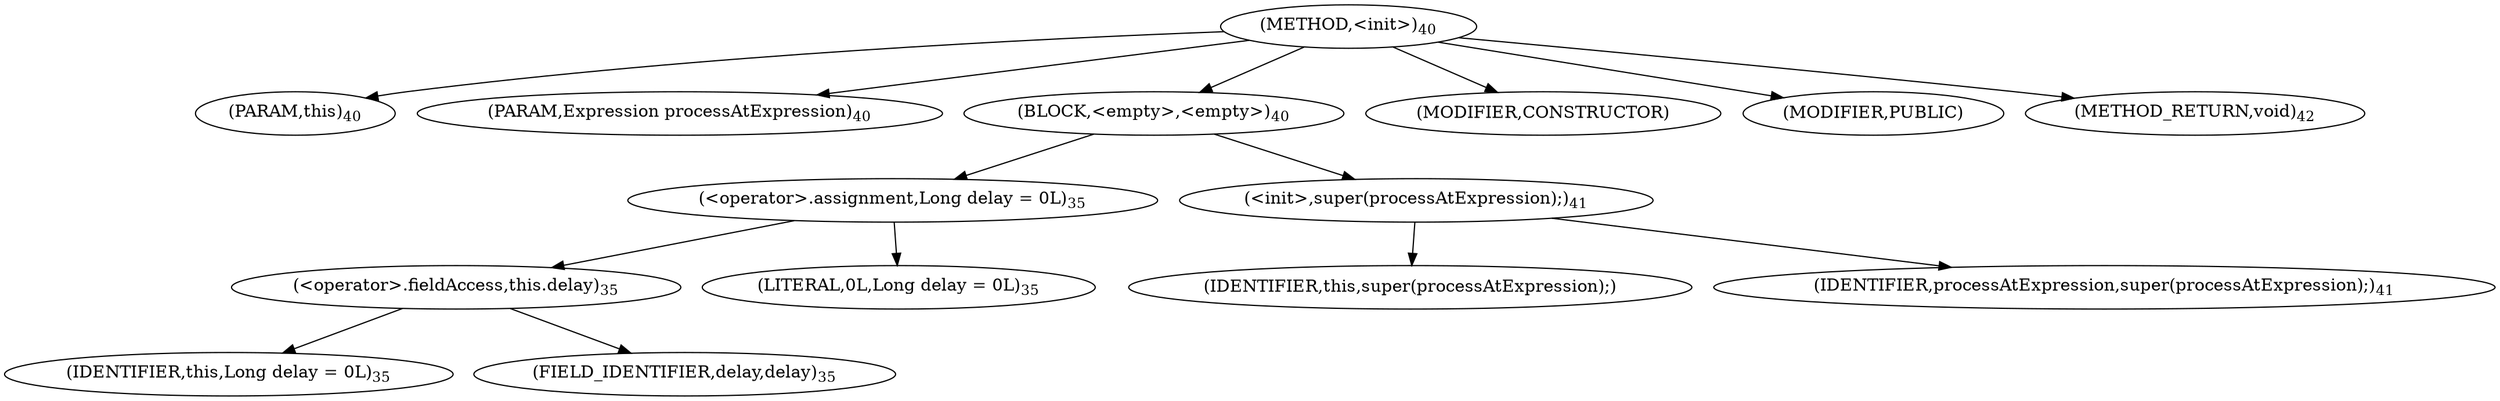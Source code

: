 digraph "&lt;init&gt;" {  
"37" [label = <(METHOD,&lt;init&gt;)<SUB>40</SUB>> ]
"4" [label = <(PARAM,this)<SUB>40</SUB>> ]
"38" [label = <(PARAM,Expression processAtExpression)<SUB>40</SUB>> ]
"39" [label = <(BLOCK,&lt;empty&gt;,&lt;empty&gt;)<SUB>40</SUB>> ]
"40" [label = <(&lt;operator&gt;.assignment,Long delay = 0L)<SUB>35</SUB>> ]
"41" [label = <(&lt;operator&gt;.fieldAccess,this.delay)<SUB>35</SUB>> ]
"42" [label = <(IDENTIFIER,this,Long delay = 0L)<SUB>35</SUB>> ]
"43" [label = <(FIELD_IDENTIFIER,delay,delay)<SUB>35</SUB>> ]
"44" [label = <(LITERAL,0L,Long delay = 0L)<SUB>35</SUB>> ]
"45" [label = <(&lt;init&gt;,super(processAtExpression);)<SUB>41</SUB>> ]
"3" [label = <(IDENTIFIER,this,super(processAtExpression);)> ]
"46" [label = <(IDENTIFIER,processAtExpression,super(processAtExpression);)<SUB>41</SUB>> ]
"47" [label = <(MODIFIER,CONSTRUCTOR)> ]
"48" [label = <(MODIFIER,PUBLIC)> ]
"49" [label = <(METHOD_RETURN,void)<SUB>42</SUB>> ]
  "37" -> "4" 
  "37" -> "38" 
  "37" -> "39" 
  "37" -> "47" 
  "37" -> "48" 
  "37" -> "49" 
  "39" -> "40" 
  "39" -> "45" 
  "40" -> "41" 
  "40" -> "44" 
  "41" -> "42" 
  "41" -> "43" 
  "45" -> "3" 
  "45" -> "46" 
}
